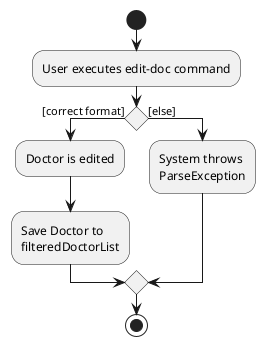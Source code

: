 @startuml
start
:User executes edit-doc command;
'Since the beta syntax does not support placing the condition outside the
'diamond we place it as the true branch instead.

if () then ([correct format])
    :Doctor is edited;
    :Save Doctor to
    filteredDoctorList;
else ([else])
    :System throws
    ParseException;
endif
stop
@enduml
